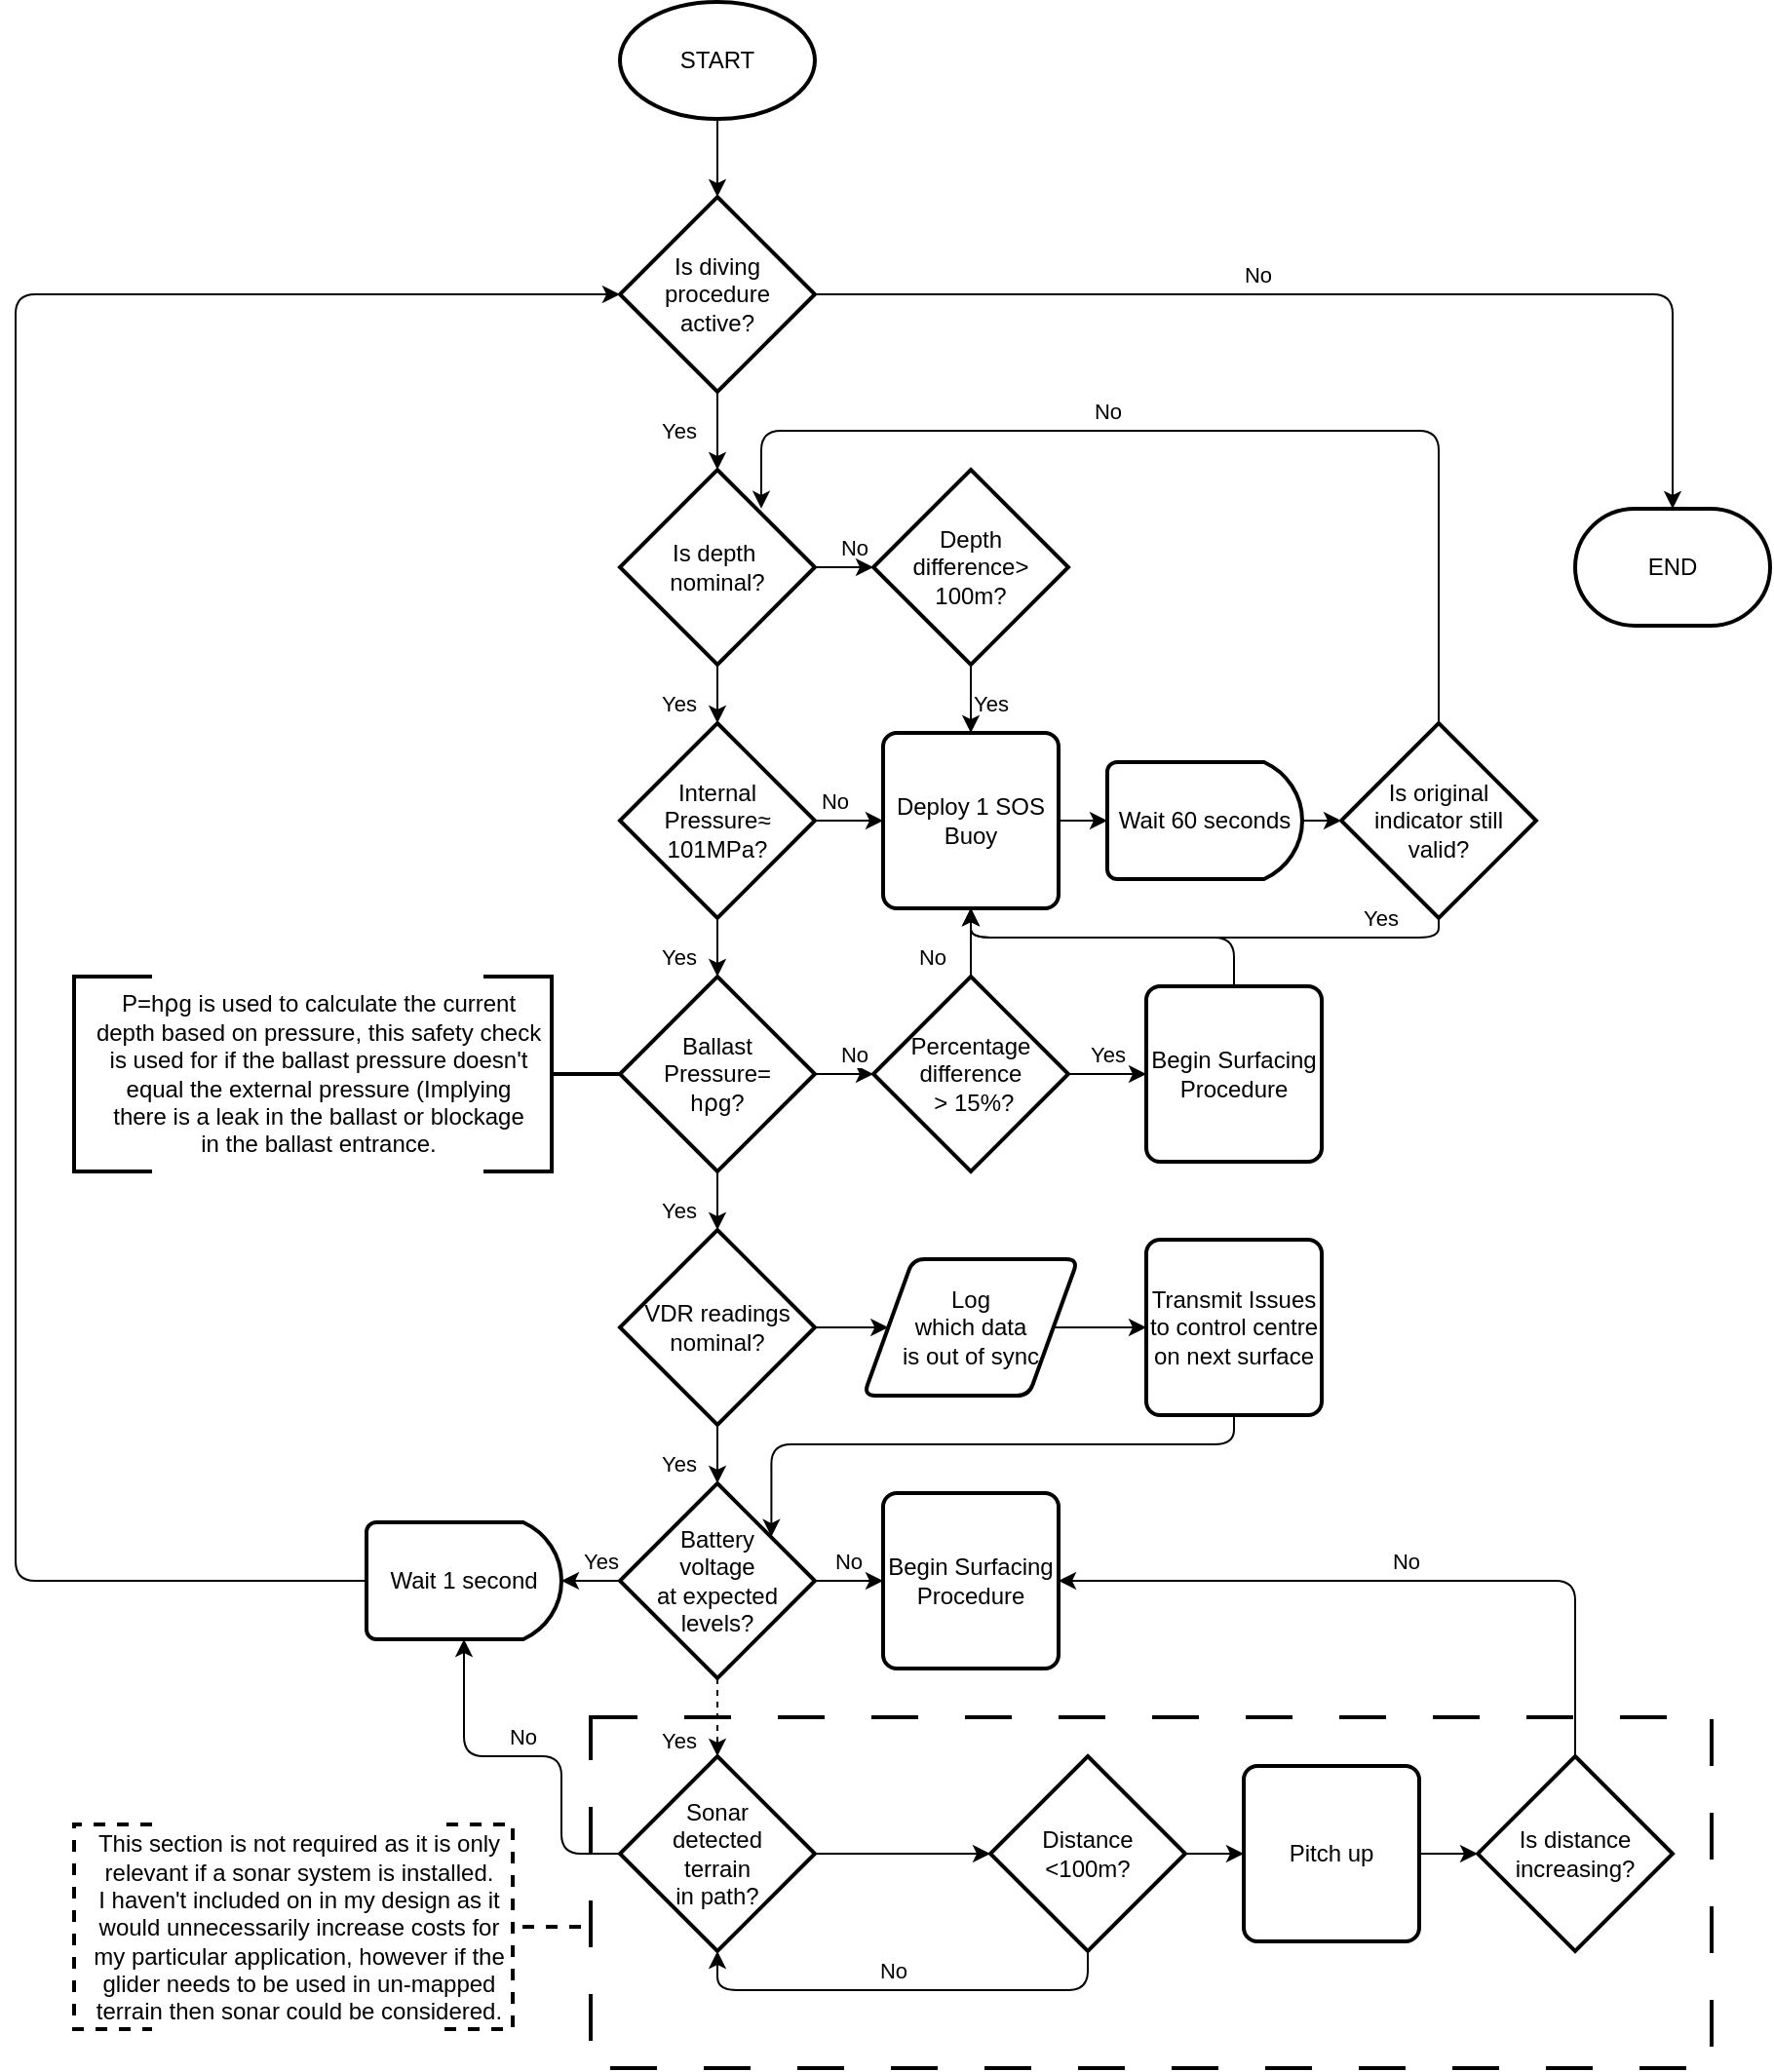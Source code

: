 <mxfile version="23.1.1" type="github">
  <diagram name="Page-1" id="_ZtMKQhsQfH3b8c-g6-p">
    <mxGraphModel dx="3068" dy="1885" grid="1" gridSize="10" guides="1" tooltips="1" connect="1" arrows="1" fold="1" page="1" pageScale="1" pageWidth="1600" pageHeight="900" math="0" shadow="0">
      <root>
        <mxCell id="0" />
        <mxCell id="1" parent="0" />
        <mxCell id="843ryuQk1RUX_LKev8zN-1" value="" style="whiteSpace=wrap;html=1;fillOpacity=0;dashed=1;dashPattern=12 12;strokeWidth=2;" parent="1" vertex="1">
          <mxGeometry x="245" y="800" width="575" height="180" as="geometry" />
        </mxCell>
        <mxCell id="PzXuGb_BXsohC1VIE_CT-6" value="" style="edgeStyle=orthogonalEdgeStyle;rounded=0;orthogonalLoop=1;jettySize=auto;html=1;backgroundOutline=0;startFill=1;fillOpacity=100;strokeOpacity=100;endFill=1;labelBackgroundColor=none;" edge="1" parent="1" source="_ji78fSE16EsFTa8EE69-1" target="PzXuGb_BXsohC1VIE_CT-4">
          <mxGeometry relative="1" as="geometry" />
        </mxCell>
        <mxCell id="_ji78fSE16EsFTa8EE69-1" value="START" style="strokeWidth=2;html=1;shape=mxgraph.flowchart.start_1;whiteSpace=wrap;" parent="1" vertex="1">
          <mxGeometry x="260" y="-80" width="100" height="60" as="geometry" />
        </mxCell>
        <mxCell id="_ji78fSE16EsFTa8EE69-2" value="END" style="strokeWidth=2;html=1;shape=mxgraph.flowchart.terminator;whiteSpace=wrap;" parent="1" vertex="1">
          <mxGeometry x="750" y="180" width="100" height="60" as="geometry" />
        </mxCell>
        <mxCell id="_ji78fSE16EsFTa8EE69-12" value="Yes" style="edgeStyle=orthogonalEdgeStyle;rounded=0;orthogonalLoop=1;jettySize=auto;html=1;backgroundOutline=0;startFill=1;fillOpacity=100;strokeOpacity=100;endFill=1;labelBackgroundColor=none;" parent="1" source="_ji78fSE16EsFTa8EE69-4" target="_ji78fSE16EsFTa8EE69-11" edge="1">
          <mxGeometry x="0.6" y="-20" relative="1" as="geometry">
            <mxPoint as="offset" />
          </mxGeometry>
        </mxCell>
        <mxCell id="843ryuQk1RUX_LKev8zN-7" value="No" style="edgeStyle=orthogonalEdgeStyle;rounded=0;orthogonalLoop=1;jettySize=auto;html=1;backgroundOutline=0;startFill=1;fillOpacity=100;strokeOpacity=100;endFill=1;labelBackgroundColor=none;" parent="1" source="_ji78fSE16EsFTa8EE69-4" target="843ryuQk1RUX_LKev8zN-6" edge="1">
          <mxGeometry x="0.6" y="10" relative="1" as="geometry">
            <mxPoint as="offset" />
          </mxGeometry>
        </mxCell>
        <mxCell id="_ji78fSE16EsFTa8EE69-4" value="Is depth&amp;nbsp; nominal?" style="strokeWidth=2;html=1;shape=mxgraph.flowchart.decision;whiteSpace=wrap;strokeOpacity=100;fillOpacity=100;labelBackgroundColor=none;" parent="1" vertex="1">
          <mxGeometry x="260" y="160" width="100" height="100" as="geometry" />
        </mxCell>
        <mxCell id="aKs2sdPiNgqwLgO_cGCh-19" style="edgeStyle=orthogonalEdgeStyle;rounded=1;orthogonalLoop=1;jettySize=auto;html=1;entryX=0.5;entryY=1;entryDx=0;entryDy=0;curved=0;backgroundOutline=0;startFill=1;fillOpacity=100;strokeOpacity=100;endFill=1;labelBackgroundColor=none;" parent="1" source="_ji78fSE16EsFTa8EE69-5" target="aKs2sdPiNgqwLgO_cGCh-6" edge="1">
          <mxGeometry relative="1" as="geometry">
            <Array as="points">
              <mxPoint x="575" y="400" />
              <mxPoint x="440" y="400" />
            </Array>
          </mxGeometry>
        </mxCell>
        <mxCell id="_ji78fSE16EsFTa8EE69-5" value="Begin Surfacing Procedure" style="rounded=1;whiteSpace=wrap;html=1;absoluteArcSize=1;arcSize=14;strokeWidth=2;rotation=0;strokeOpacity=100;fillOpacity=100;labelBackgroundColor=none;" parent="1" vertex="1">
          <mxGeometry x="530" y="425" width="90" height="90" as="geometry" />
        </mxCell>
        <mxCell id="_ji78fSE16EsFTa8EE69-8" value="Wait 1 second" style="strokeWidth=2;html=1;shape=mxgraph.flowchart.delay;whiteSpace=wrap;" parent="1" vertex="1">
          <mxGeometry x="130" y="700" width="100" height="60" as="geometry" />
        </mxCell>
        <mxCell id="_ji78fSE16EsFTa8EE69-15" value="Yes" style="edgeStyle=orthogonalEdgeStyle;rounded=0;orthogonalLoop=1;jettySize=auto;html=1;backgroundOutline=0;startFill=1;fillOpacity=100;strokeOpacity=100;endFill=1;labelBackgroundColor=none;" parent="1" source="_ji78fSE16EsFTa8EE69-11" target="_ji78fSE16EsFTa8EE69-14" edge="1">
          <mxGeometry x="0.6" y="-20" relative="1" as="geometry">
            <mxPoint as="offset" />
          </mxGeometry>
        </mxCell>
        <mxCell id="aKs2sdPiNgqwLgO_cGCh-8" value="No" style="edgeStyle=orthogonalEdgeStyle;rounded=0;orthogonalLoop=1;jettySize=auto;html=1;backgroundOutline=0;startFill=1;fillOpacity=100;strokeOpacity=100;endFill=1;labelBackgroundColor=none;" parent="1" source="_ji78fSE16EsFTa8EE69-11" target="aKs2sdPiNgqwLgO_cGCh-6" edge="1">
          <mxGeometry x="-0.556" y="10" relative="1" as="geometry">
            <mxPoint as="offset" />
          </mxGeometry>
        </mxCell>
        <mxCell id="_ji78fSE16EsFTa8EE69-11" value="Internal&lt;br&gt;Pressure≈&lt;br&gt;101MPa?" style="strokeWidth=2;html=1;shape=mxgraph.flowchart.decision;whiteSpace=wrap;strokeOpacity=100;fillOpacity=100;labelBackgroundColor=none;" parent="1" vertex="1">
          <mxGeometry x="260" y="290" width="100" height="100" as="geometry" />
        </mxCell>
        <mxCell id="_ji78fSE16EsFTa8EE69-23" value="Yes" style="edgeStyle=orthogonalEdgeStyle;rounded=0;orthogonalLoop=1;jettySize=auto;html=1;backgroundOutline=0;startFill=1;fillOpacity=100;strokeOpacity=100;endFill=1;labelBackgroundColor=none;" parent="1" source="_ji78fSE16EsFTa8EE69-14" target="_ji78fSE16EsFTa8EE69-21" edge="1">
          <mxGeometry x="0.6" y="-20" relative="1" as="geometry">
            <mxPoint as="offset" />
          </mxGeometry>
        </mxCell>
        <mxCell id="INJ6BTLhFH8vUywgqhRU-7" value="" style="edgeStyle=orthogonalEdgeStyle;rounded=0;orthogonalLoop=1;jettySize=auto;html=1;backgroundOutline=0;startFill=1;fillOpacity=100;strokeOpacity=100;endFill=1;labelBackgroundColor=none;" parent="1" source="_ji78fSE16EsFTa8EE69-14" target="INJ6BTLhFH8vUywgqhRU-6" edge="1">
          <mxGeometry relative="1" as="geometry" />
        </mxCell>
        <mxCell id="INJ6BTLhFH8vUywgqhRU-8" value="No" style="edgeLabel;html=1;align=center;verticalAlign=middle;resizable=0;points=[];" parent="INJ6BTLhFH8vUywgqhRU-7" vertex="1" connectable="0">
          <mxGeometry x="0.4" relative="1" as="geometry">
            <mxPoint x="5" y="-10" as="offset" />
          </mxGeometry>
        </mxCell>
        <mxCell id="_ji78fSE16EsFTa8EE69-14" value="Ballast &lt;br&gt;Pressure=&lt;br&gt;h⍴g?" style="strokeWidth=2;html=1;shape=mxgraph.flowchart.decision;whiteSpace=wrap;strokeOpacity=100;fillOpacity=100;labelBackgroundColor=none;" parent="1" vertex="1">
          <mxGeometry x="260" y="420" width="100" height="100" as="geometry" />
        </mxCell>
        <mxCell id="_ji78fSE16EsFTa8EE69-16" value="" style="strokeWidth=2;html=1;shape=mxgraph.flowchart.annotation_2;align=left;labelPosition=right;pointerEvents=1;direction=west;" parent="1" vertex="1">
          <mxGeometry x="190" y="420" width="70" height="100" as="geometry" />
        </mxCell>
        <mxCell id="_ji78fSE16EsFTa8EE69-18" value="P=h⍴g is used to calculate the current &lt;br&gt;depth based on pressure, this safety check&lt;br&gt;is used for if the ballast pressure doesn&#39;t&lt;br&gt;equal the external pressure (Implying&lt;br&gt;there is a leak in the ballast or blockage&lt;br&gt;in the ballast entrance." style="text;html=1;align=center;verticalAlign=middle;resizable=0;points=[];autosize=1;strokeColor=none;fillColor=none;" parent="1" vertex="1">
          <mxGeometry x="-20" y="420" width="250" height="100" as="geometry" />
        </mxCell>
        <mxCell id="_ji78fSE16EsFTa8EE69-19" value="" style="strokeWidth=2;html=1;shape=mxgraph.flowchart.annotation_1;align=left;pointerEvents=1;" parent="1" vertex="1">
          <mxGeometry x="-20" y="420" width="40" height="100" as="geometry" />
        </mxCell>
        <mxCell id="_ji78fSE16EsFTa8EE69-25" value="Yes" style="edgeStyle=orthogonalEdgeStyle;rounded=0;orthogonalLoop=1;jettySize=auto;html=1;backgroundOutline=0;startFill=1;fillOpacity=100;strokeOpacity=100;endFill=1;labelBackgroundColor=none;" parent="1" source="_ji78fSE16EsFTa8EE69-21" target="_ji78fSE16EsFTa8EE69-24" edge="1">
          <mxGeometry x="0.6" y="-20" relative="1" as="geometry">
            <mxPoint as="offset" />
          </mxGeometry>
        </mxCell>
        <mxCell id="PzXuGb_BXsohC1VIE_CT-26" value="" style="edgeStyle=orthogonalEdgeStyle;rounded=0;orthogonalLoop=1;jettySize=auto;html=1;backgroundOutline=0;startFill=1;fillOpacity=100;strokeOpacity=100;endFill=1;labelBackgroundColor=none;" edge="1" parent="1" source="_ji78fSE16EsFTa8EE69-21" target="PzXuGb_BXsohC1VIE_CT-24">
          <mxGeometry relative="1" as="geometry" />
        </mxCell>
        <mxCell id="_ji78fSE16EsFTa8EE69-21" value="VDR readings nominal?" style="strokeWidth=2;html=1;shape=mxgraph.flowchart.decision;whiteSpace=wrap;strokeOpacity=100;fillOpacity=100;labelBackgroundColor=none;" parent="1" vertex="1">
          <mxGeometry x="260" y="550" width="100" height="100" as="geometry" />
        </mxCell>
        <mxCell id="_ji78fSE16EsFTa8EE69-27" value="Yes" style="edgeStyle=orthogonalEdgeStyle;rounded=0;orthogonalLoop=1;jettySize=auto;html=1;dashed=1;strokeWidth=1;jumpSize=6;backgroundOutline=0;startFill=1;fillOpacity=100;strokeOpacity=100;endFill=1;labelBackgroundColor=none;" parent="1" source="_ji78fSE16EsFTa8EE69-24" target="_ji78fSE16EsFTa8EE69-26" edge="1">
          <mxGeometry x="0.6" y="-20" relative="1" as="geometry">
            <mxPoint as="offset" />
          </mxGeometry>
        </mxCell>
        <mxCell id="843ryuQk1RUX_LKev8zN-8" value="Yes" style="edgeStyle=orthogonalEdgeStyle;rounded=0;orthogonalLoop=1;jettySize=auto;html=1;backgroundOutline=0;startFill=1;fillOpacity=100;strokeOpacity=100;endFill=1;labelBackgroundColor=none;" parent="1" source="_ji78fSE16EsFTa8EE69-24" target="_ji78fSE16EsFTa8EE69-8" edge="1">
          <mxGeometry x="0.198" y="-10" relative="1" as="geometry">
            <mxPoint as="offset" />
          </mxGeometry>
        </mxCell>
        <mxCell id="PzXuGb_BXsohC1VIE_CT-9" value="No" style="edgeStyle=orthogonalEdgeStyle;rounded=0;orthogonalLoop=1;jettySize=auto;html=1;entryX=0;entryY=0.5;entryDx=0;entryDy=0;backgroundOutline=0;startFill=1;fillOpacity=100;strokeOpacity=100;endFill=1;labelBackgroundColor=none;" edge="1" parent="1" source="_ji78fSE16EsFTa8EE69-24" target="PzXuGb_BXsohC1VIE_CT-10">
          <mxGeometry x="0.202" y="10" relative="1" as="geometry">
            <mxPoint x="390" y="730" as="targetPoint" />
            <mxPoint as="offset" />
          </mxGeometry>
        </mxCell>
        <mxCell id="_ji78fSE16EsFTa8EE69-24" value="Battery &lt;br&gt;voltage &lt;br&gt;at expected levels?" style="strokeWidth=2;html=1;shape=mxgraph.flowchart.decision;whiteSpace=wrap;strokeOpacity=100;fillOpacity=100;labelBackgroundColor=none;" parent="1" vertex="1">
          <mxGeometry x="260" y="680" width="100" height="100" as="geometry" />
        </mxCell>
        <mxCell id="INJ6BTLhFH8vUywgqhRU-10" value="" style="edgeStyle=orthogonalEdgeStyle;rounded=0;orthogonalLoop=1;jettySize=auto;html=1;backgroundOutline=0;startFill=1;fillOpacity=100;strokeOpacity=100;endFill=1;labelBackgroundColor=none;" parent="1" source="_ji78fSE16EsFTa8EE69-26" target="INJ6BTLhFH8vUywgqhRU-9" edge="1">
          <mxGeometry relative="1" as="geometry" />
        </mxCell>
        <mxCell id="_ji78fSE16EsFTa8EE69-26" value="Sonar &lt;br&gt;detected&lt;br&gt;terrain &lt;br&gt;in path?" style="strokeWidth=2;html=1;shape=mxgraph.flowchart.decision;whiteSpace=wrap;strokeOpacity=100;fillOpacity=100;labelBackgroundColor=none;" parent="1" vertex="1">
          <mxGeometry x="260" y="820" width="100" height="100" as="geometry" />
        </mxCell>
        <mxCell id="843ryuQk1RUX_LKev8zN-2" value="" style="strokeWidth=2;html=1;shape=mxgraph.flowchart.annotation_2;align=left;labelPosition=right;pointerEvents=1;direction=west;dashed=1;" parent="1" vertex="1">
          <mxGeometry x="170" y="855" width="70" height="105" as="geometry" />
        </mxCell>
        <mxCell id="843ryuQk1RUX_LKev8zN-3" value="This section is not required as it is only&lt;br&gt;relevant if a sonar system is installed.&lt;br&gt;I haven&#39;t included on in my design as it&lt;br&gt;would unnecessarily increase costs for&lt;br&gt;my particular application, however if the&lt;br&gt;glider needs to be used in un-mapped&lt;br&gt;terrain then sonar could be considered.&lt;br&gt;" style="text;html=1;align=center;verticalAlign=middle;resizable=0;points=[];autosize=1;strokeColor=none;fillColor=none;dashed=1;" parent="1" vertex="1">
          <mxGeometry x="-20" y="852.5" width="230" height="110" as="geometry" />
        </mxCell>
        <mxCell id="843ryuQk1RUX_LKev8zN-4" value="" style="strokeWidth=2;html=1;shape=mxgraph.flowchart.annotation_1;align=left;pointerEvents=1;dashed=1;" parent="1" vertex="1">
          <mxGeometry x="-20" y="855" width="40" height="105" as="geometry" />
        </mxCell>
        <mxCell id="aKs2sdPiNgqwLgO_cGCh-7" value="Yes" style="edgeStyle=orthogonalEdgeStyle;rounded=0;orthogonalLoop=1;jettySize=auto;html=1;backgroundOutline=0;startFill=1;fillOpacity=100;strokeOpacity=100;endFill=1;labelBackgroundColor=none;" parent="1" source="843ryuQk1RUX_LKev8zN-6" target="aKs2sdPiNgqwLgO_cGCh-6" edge="1">
          <mxGeometry x="-0.11" y="-10" relative="1" as="geometry">
            <mxPoint as="offset" />
          </mxGeometry>
        </mxCell>
        <mxCell id="843ryuQk1RUX_LKev8zN-6" value="Depth &lt;br&gt;difference&amp;gt; 100m?" style="strokeWidth=2;html=1;shape=mxgraph.flowchart.decision;whiteSpace=wrap;strokeOpacity=100;fillOpacity=100;labelBackgroundColor=none;" parent="1" vertex="1">
          <mxGeometry x="390" y="160" width="100" height="100" as="geometry" />
        </mxCell>
        <mxCell id="843ryuQk1RUX_LKev8zN-9" value="No" style="edgeStyle=orthogonalEdgeStyle;rounded=1;orthogonalLoop=1;jettySize=auto;html=1;exitX=0;exitY=0.5;exitDx=0;exitDy=0;exitPerimeter=0;entryX=0.5;entryY=1;entryDx=0;entryDy=0;entryPerimeter=0;curved=0;backgroundOutline=0;startFill=1;fillOpacity=100;strokeOpacity=100;endFill=1;labelBackgroundColor=none;" parent="1" source="_ji78fSE16EsFTa8EE69-26" target="_ji78fSE16EsFTa8EE69-8" edge="1">
          <mxGeometry x="0.053" y="-10" relative="1" as="geometry">
            <Array as="points">
              <mxPoint x="230" y="870" />
              <mxPoint x="230" y="820" />
              <mxPoint x="180" y="820" />
            </Array>
            <mxPoint as="offset" />
          </mxGeometry>
        </mxCell>
        <mxCell id="843ryuQk1RUX_LKev8zN-10" style="edgeStyle=orthogonalEdgeStyle;rounded=1;orthogonalLoop=1;jettySize=auto;html=1;entryX=0;entryY=0.5;entryDx=0;entryDy=0;entryPerimeter=0;curved=0;backgroundOutline=0;startFill=1;fillOpacity=100;strokeOpacity=100;endFill=1;labelBackgroundColor=none;" parent="1" source="_ji78fSE16EsFTa8EE69-8" target="PzXuGb_BXsohC1VIE_CT-4" edge="1">
          <mxGeometry relative="1" as="geometry">
            <Array as="points">
              <mxPoint x="-50" y="730" />
              <mxPoint x="-50" y="70" />
            </Array>
          </mxGeometry>
        </mxCell>
        <mxCell id="aKs2sdPiNgqwLgO_cGCh-16" value="Yes" style="edgeStyle=orthogonalEdgeStyle;rounded=0;orthogonalLoop=1;jettySize=auto;html=1;backgroundOutline=0;startFill=1;fillOpacity=100;strokeOpacity=100;endFill=1;labelBackgroundColor=none;" parent="1" source="INJ6BTLhFH8vUywgqhRU-6" target="_ji78fSE16EsFTa8EE69-5" edge="1">
          <mxGeometry y="10" relative="1" as="geometry">
            <mxPoint as="offset" />
          </mxGeometry>
        </mxCell>
        <mxCell id="PzXuGb_BXsohC1VIE_CT-1" value="No" style="edgeStyle=orthogonalEdgeStyle;rounded=0;orthogonalLoop=1;jettySize=auto;html=1;backgroundOutline=0;startFill=1;fillOpacity=100;strokeOpacity=100;endFill=1;labelBackgroundColor=none;" edge="1" parent="1" source="INJ6BTLhFH8vUywgqhRU-6" target="aKs2sdPiNgqwLgO_cGCh-6">
          <mxGeometry x="-0.555" y="20" relative="1" as="geometry">
            <mxPoint as="offset" />
          </mxGeometry>
        </mxCell>
        <mxCell id="INJ6BTLhFH8vUywgqhRU-6" value="Percentage difference&lt;br&gt;&amp;nbsp;&amp;gt; 15%?" style="strokeWidth=2;html=1;shape=mxgraph.flowchart.decision;whiteSpace=wrap;strokeOpacity=100;fillOpacity=100;labelBackgroundColor=none;" parent="1" vertex="1">
          <mxGeometry x="390" y="420" width="100" height="100" as="geometry" />
        </mxCell>
        <mxCell id="INJ6BTLhFH8vUywgqhRU-9" value="Distance &lt;br&gt;&amp;lt;100m?" style="strokeWidth=2;html=1;shape=mxgraph.flowchart.decision;whiteSpace=wrap;strokeOpacity=100;fillOpacity=100;labelBackgroundColor=none;" parent="1" vertex="1">
          <mxGeometry x="450" y="820" width="100" height="100" as="geometry" />
        </mxCell>
        <mxCell id="INJ6BTLhFH8vUywgqhRU-12" value="No" style="edgeStyle=orthogonalEdgeStyle;rounded=1;orthogonalLoop=1;jettySize=auto;html=1;entryX=0.5;entryY=1;entryDx=0;entryDy=0;entryPerimeter=0;exitX=0.5;exitY=1;exitDx=0;exitDy=0;exitPerimeter=0;curved=0;backgroundOutline=0;startFill=1;fillOpacity=100;strokeOpacity=100;endFill=1;labelBackgroundColor=none;" parent="1" source="INJ6BTLhFH8vUywgqhRU-9" target="_ji78fSE16EsFTa8EE69-26" edge="1">
          <mxGeometry x="0.043" y="-10" relative="1" as="geometry">
            <mxPoint as="offset" />
          </mxGeometry>
        </mxCell>
        <mxCell id="aKs2sdPiNgqwLgO_cGCh-3" style="edgeStyle=orthogonalEdgeStyle;rounded=0;orthogonalLoop=1;jettySize=auto;html=1;entryX=0;entryY=0.5;entryDx=0;entryDy=0;backgroundOutline=0;startFill=1;fillOpacity=100;strokeOpacity=100;endFill=1;labelBackgroundColor=none;" parent="1" source="INJ6BTLhFH8vUywgqhRU-9" edge="1" target="PzXuGb_BXsohC1VIE_CT-11">
          <mxGeometry relative="1" as="geometry">
            <mxPoint x="600" y="890" as="targetPoint" />
          </mxGeometry>
        </mxCell>
        <mxCell id="aKs2sdPiNgqwLgO_cGCh-10" value="" style="edgeStyle=orthogonalEdgeStyle;rounded=0;orthogonalLoop=1;jettySize=auto;html=1;backgroundOutline=0;startFill=1;fillOpacity=100;strokeOpacity=100;endFill=1;labelBackgroundColor=none;" parent="1" source="aKs2sdPiNgqwLgO_cGCh-6" target="aKs2sdPiNgqwLgO_cGCh-9" edge="1">
          <mxGeometry relative="1" as="geometry" />
        </mxCell>
        <mxCell id="aKs2sdPiNgqwLgO_cGCh-6" value="Deploy 1 SOS Buoy" style="rounded=1;whiteSpace=wrap;html=1;absoluteArcSize=1;arcSize=14;strokeWidth=2;rotation=0;strokeOpacity=100;fillOpacity=100;labelBackgroundColor=none;" parent="1" vertex="1">
          <mxGeometry x="395" y="295" width="90" height="90" as="geometry" />
        </mxCell>
        <mxCell id="aKs2sdPiNgqwLgO_cGCh-12" value="" style="edgeStyle=orthogonalEdgeStyle;rounded=0;orthogonalLoop=1;jettySize=auto;html=1;backgroundOutline=0;startFill=1;fillOpacity=100;strokeOpacity=100;endFill=1;labelBackgroundColor=none;" parent="1" source="aKs2sdPiNgqwLgO_cGCh-9" target="aKs2sdPiNgqwLgO_cGCh-11" edge="1">
          <mxGeometry relative="1" as="geometry" />
        </mxCell>
        <mxCell id="aKs2sdPiNgqwLgO_cGCh-9" value="Wait 60 seconds" style="strokeWidth=2;html=1;shape=mxgraph.flowchart.delay;whiteSpace=wrap;" parent="1" vertex="1">
          <mxGeometry x="510" y="310" width="100" height="60" as="geometry" />
        </mxCell>
        <mxCell id="aKs2sdPiNgqwLgO_cGCh-13" value="Yes" style="edgeStyle=orthogonalEdgeStyle;rounded=1;orthogonalLoop=1;jettySize=auto;html=1;entryX=0.5;entryY=1;entryDx=0;entryDy=0;curved=0;backgroundOutline=0;startFill=1;fillOpacity=100;strokeOpacity=100;endFill=1;labelBackgroundColor=none;" parent="1" source="aKs2sdPiNgqwLgO_cGCh-11" target="aKs2sdPiNgqwLgO_cGCh-6" edge="1">
          <mxGeometry x="-0.698" y="-10" relative="1" as="geometry">
            <Array as="points">
              <mxPoint x="680" y="400" />
              <mxPoint x="440" y="400" />
            </Array>
            <mxPoint as="offset" />
          </mxGeometry>
        </mxCell>
        <mxCell id="aKs2sdPiNgqwLgO_cGCh-14" value="No" style="edgeStyle=orthogonalEdgeStyle;rounded=1;orthogonalLoop=1;jettySize=auto;html=1;entryX=0.725;entryY=0.199;entryDx=0;entryDy=0;entryPerimeter=0;curved=0;backgroundOutline=0;startFill=1;fillOpacity=100;strokeOpacity=100;endFill=1;labelBackgroundColor=none;" parent="1" source="aKs2sdPiNgqwLgO_cGCh-11" target="_ji78fSE16EsFTa8EE69-4" edge="1">
          <mxGeometry x="0.191" y="-10" relative="1" as="geometry">
            <mxPoint x="400" y="150" as="targetPoint" />
            <Array as="points">
              <mxPoint x="680" y="140" />
              <mxPoint x="333" y="140" />
            </Array>
            <mxPoint as="offset" />
          </mxGeometry>
        </mxCell>
        <mxCell id="aKs2sdPiNgqwLgO_cGCh-11" value="Is original indicator still valid?" style="strokeWidth=2;html=1;shape=mxgraph.flowchart.decision;whiteSpace=wrap;strokeOpacity=100;fillOpacity=100;labelBackgroundColor=none;" parent="1" vertex="1">
          <mxGeometry x="630" y="290" width="100" height="100" as="geometry" />
        </mxCell>
        <mxCell id="PzXuGb_BXsohC1VIE_CT-5" value="Yes" style="edgeStyle=orthogonalEdgeStyle;rounded=0;orthogonalLoop=1;jettySize=auto;html=1;backgroundOutline=0;startFill=1;fillOpacity=100;strokeOpacity=100;endFill=1;labelBackgroundColor=none;" edge="1" parent="1" source="PzXuGb_BXsohC1VIE_CT-4" target="_ji78fSE16EsFTa8EE69-4">
          <mxGeometry y="-20" relative="1" as="geometry">
            <mxPoint as="offset" />
          </mxGeometry>
        </mxCell>
        <mxCell id="PzXuGb_BXsohC1VIE_CT-4" value="Is diving procedure &lt;br&gt;active?" style="strokeWidth=2;html=1;shape=mxgraph.flowchart.decision;whiteSpace=wrap;strokeOpacity=100;fillOpacity=100;labelBackgroundColor=none;" vertex="1" parent="1">
          <mxGeometry x="260" y="20" width="100" height="100" as="geometry" />
        </mxCell>
        <mxCell id="PzXuGb_BXsohC1VIE_CT-7" value="No" style="edgeStyle=orthogonalEdgeStyle;rounded=1;orthogonalLoop=1;jettySize=auto;html=1;entryX=0.5;entryY=0;entryDx=0;entryDy=0;entryPerimeter=0;curved=0;backgroundOutline=0;startFill=1;fillOpacity=100;strokeOpacity=100;endFill=1;labelBackgroundColor=none;" edge="1" parent="1" source="PzXuGb_BXsohC1VIE_CT-4" target="_ji78fSE16EsFTa8EE69-2">
          <mxGeometry x="-0.175" y="10" relative="1" as="geometry">
            <mxPoint as="offset" />
          </mxGeometry>
        </mxCell>
        <mxCell id="PzXuGb_BXsohC1VIE_CT-10" value="Begin Surfacing Procedure" style="rounded=1;whiteSpace=wrap;html=1;absoluteArcSize=1;arcSize=14;strokeWidth=2;rotation=0;strokeOpacity=100;fillOpacity=100;labelBackgroundColor=none;" vertex="1" parent="1">
          <mxGeometry x="395" y="685" width="90" height="90" as="geometry" />
        </mxCell>
        <mxCell id="PzXuGb_BXsohC1VIE_CT-16" value="" style="edgeStyle=orthogonalEdgeStyle;rounded=0;orthogonalLoop=1;jettySize=auto;html=1;backgroundOutline=0;startFill=1;fillOpacity=100;strokeOpacity=100;endFill=1;labelBackgroundColor=none;" edge="1" parent="1" source="PzXuGb_BXsohC1VIE_CT-11" target="PzXuGb_BXsohC1VIE_CT-14">
          <mxGeometry relative="1" as="geometry" />
        </mxCell>
        <mxCell id="PzXuGb_BXsohC1VIE_CT-11" value="Pitch up" style="rounded=1;whiteSpace=wrap;html=1;absoluteArcSize=1;arcSize=14;strokeWidth=2;rotation=0;strokeOpacity=100;fillOpacity=100;labelBackgroundColor=none;" vertex="1" parent="1">
          <mxGeometry x="580" y="825" width="90" height="90" as="geometry" />
        </mxCell>
        <mxCell id="PzXuGb_BXsohC1VIE_CT-17" value="No" style="edgeStyle=orthogonalEdgeStyle;rounded=1;orthogonalLoop=1;jettySize=auto;html=1;strokeColor=default;curved=0;backgroundOutline=0;startFill=1;fillOpacity=100;strokeOpacity=100;endFill=1;labelBackgroundColor=none;" edge="1" parent="1" source="PzXuGb_BXsohC1VIE_CT-14" target="PzXuGb_BXsohC1VIE_CT-10">
          <mxGeometry y="-10" relative="1" as="geometry">
            <Array as="points">
              <mxPoint x="750" y="730" />
            </Array>
            <mxPoint as="offset" />
          </mxGeometry>
        </mxCell>
        <mxCell id="PzXuGb_BXsohC1VIE_CT-14" value="Is distance increasing?" style="strokeWidth=2;html=1;shape=mxgraph.flowchart.decision;whiteSpace=wrap;strokeOpacity=100;fillOpacity=100;labelBackgroundColor=none;" vertex="1" parent="1">
          <mxGeometry x="700" y="820" width="100" height="100" as="geometry" />
        </mxCell>
        <mxCell id="PzXuGb_BXsohC1VIE_CT-22" value="Transmit Issues to control centre on next surface" style="rounded=1;whiteSpace=wrap;html=1;absoluteArcSize=1;arcSize=14;strokeWidth=2;rotation=0;strokeOpacity=100;fillOpacity=100;labelBackgroundColor=none;" vertex="1" parent="1">
          <mxGeometry x="530" y="555" width="90" height="90" as="geometry" />
        </mxCell>
        <mxCell id="PzXuGb_BXsohC1VIE_CT-27" value="" style="edgeStyle=orthogonalEdgeStyle;rounded=0;orthogonalLoop=1;jettySize=auto;html=1;backgroundOutline=0;startFill=1;fillOpacity=100;strokeOpacity=100;endFill=1;labelBackgroundColor=none;" edge="1" parent="1" source="PzXuGb_BXsohC1VIE_CT-24" target="PzXuGb_BXsohC1VIE_CT-22">
          <mxGeometry relative="1" as="geometry" />
        </mxCell>
        <mxCell id="PzXuGb_BXsohC1VIE_CT-24" value="Log&lt;br&gt;which data&lt;br&gt;is out of sync" style="shape=parallelogram;html=1;strokeWidth=2;perimeter=parallelogramPerimeter;whiteSpace=wrap;rounded=1;arcSize=12;size=0.23;" vertex="1" parent="1">
          <mxGeometry x="385" y="565" width="110" height="70" as="geometry" />
        </mxCell>
        <mxCell id="PzXuGb_BXsohC1VIE_CT-28" style="edgeStyle=orthogonalEdgeStyle;rounded=1;orthogonalLoop=1;jettySize=auto;html=1;entryX=0.777;entryY=0.274;entryDx=0;entryDy=0;entryPerimeter=0;curved=0;backgroundOutline=0;startFill=1;fillOpacity=100;strokeOpacity=100;endFill=1;labelBackgroundColor=none;" edge="1" parent="1" source="PzXuGb_BXsohC1VIE_CT-22" target="_ji78fSE16EsFTa8EE69-24">
          <mxGeometry relative="1" as="geometry">
            <Array as="points">
              <mxPoint x="575" y="660" />
              <mxPoint x="338" y="660" />
            </Array>
          </mxGeometry>
        </mxCell>
      </root>
    </mxGraphModel>
  </diagram>
</mxfile>

